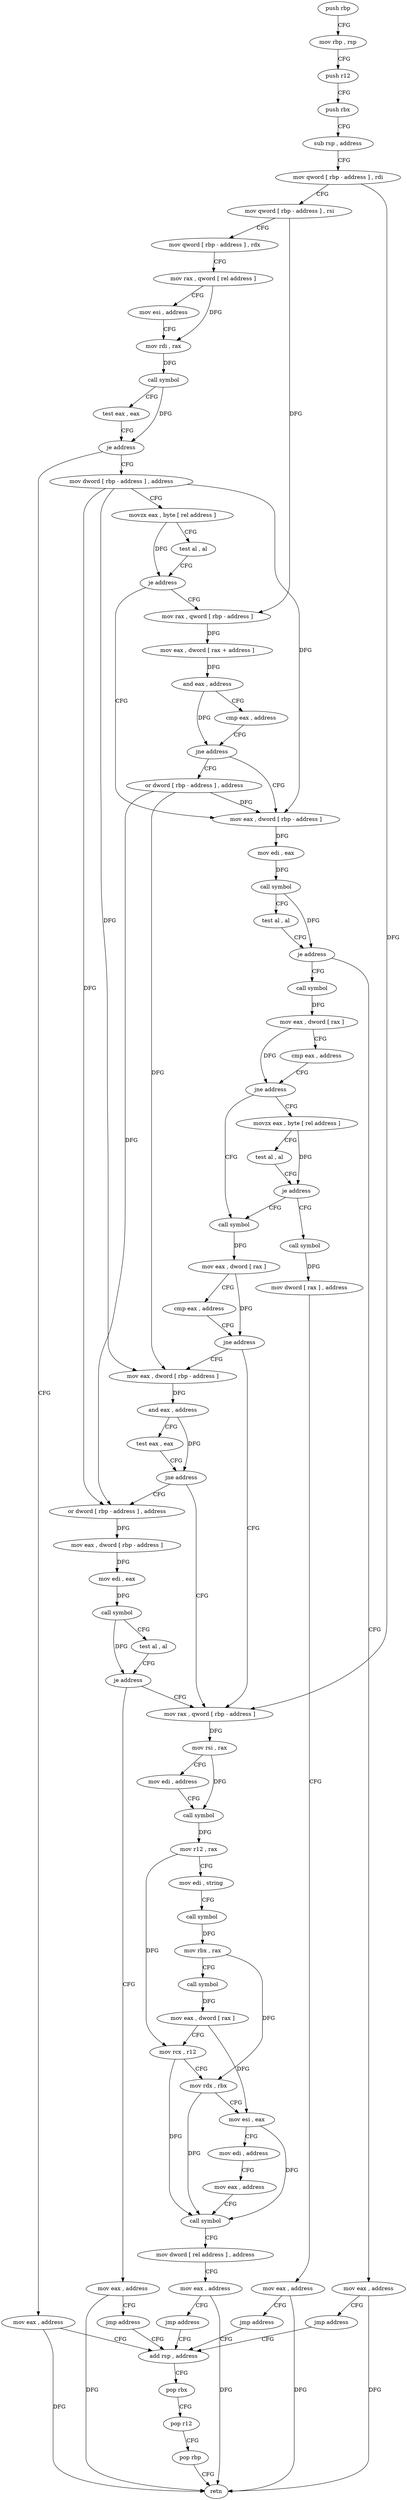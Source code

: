 digraph "func" {
"4215397" [label = "push rbp" ]
"4215398" [label = "mov rbp , rsp" ]
"4215401" [label = "push r12" ]
"4215403" [label = "push rbx" ]
"4215404" [label = "sub rsp , address" ]
"4215408" [label = "mov qword [ rbp - address ] , rdi" ]
"4215412" [label = "mov qword [ rbp - address ] , rsi" ]
"4215416" [label = "mov qword [ rbp - address ] , rdx" ]
"4215420" [label = "mov rax , qword [ rel address ]" ]
"4215427" [label = "mov esi , address" ]
"4215432" [label = "mov rdi , rax" ]
"4215435" [label = "call symbol" ]
"4215440" [label = "test eax , eax" ]
"4215442" [label = "je address" ]
"4215692" [label = "mov eax , address" ]
"4215448" [label = "mov dword [ rbp - address ] , address" ]
"4215697" [label = "add rsp , address" ]
"4215455" [label = "movzx eax , byte [ rel address ]" ]
"4215462" [label = "test al , al" ]
"4215464" [label = "je address" ]
"4215492" [label = "mov eax , dword [ rbp - address ]" ]
"4215466" [label = "mov rax , qword [ rbp - address ]" ]
"4215495" [label = "mov edi , eax" ]
"4215497" [label = "call symbol" ]
"4215502" [label = "test al , al" ]
"4215504" [label = "je address" ]
"4215516" [label = "call symbol" ]
"4215506" [label = "mov eax , address" ]
"4215470" [label = "mov eax , dword [ rax + address ]" ]
"4215473" [label = "and eax , address" ]
"4215478" [label = "cmp eax , address" ]
"4215483" [label = "jne address" ]
"4215485" [label = "or dword [ rbp - address ] , address" ]
"4215521" [label = "mov eax , dword [ rax ]" ]
"4215523" [label = "cmp eax , address" ]
"4215526" [label = "jne address" ]
"4215560" [label = "call symbol" ]
"4215528" [label = "movzx eax , byte [ rel address ]" ]
"4215511" [label = "jmp address" ]
"4215565" [label = "mov eax , dword [ rax ]" ]
"4215567" [label = "cmp eax , address" ]
"4215570" [label = "jne address" ]
"4215612" [label = "mov rax , qword [ rbp - address ]" ]
"4215572" [label = "mov eax , dword [ rbp - address ]" ]
"4215535" [label = "test al , al" ]
"4215537" [label = "je address" ]
"4215539" [label = "call symbol" ]
"4215701" [label = "pop rbx" ]
"4215702" [label = "pop r12" ]
"4215704" [label = "pop rbp" ]
"4215705" [label = "retn" ]
"4215616" [label = "mov rsi , rax" ]
"4215619" [label = "mov edi , address" ]
"4215624" [label = "call symbol" ]
"4215629" [label = "mov r12 , rax" ]
"4215632" [label = "mov edi , string" ]
"4215637" [label = "call symbol" ]
"4215642" [label = "mov rbx , rax" ]
"4215645" [label = "call symbol" ]
"4215650" [label = "mov eax , dword [ rax ]" ]
"4215652" [label = "mov rcx , r12" ]
"4215655" [label = "mov rdx , rbx" ]
"4215658" [label = "mov esi , eax" ]
"4215660" [label = "mov edi , address" ]
"4215665" [label = "mov eax , address" ]
"4215670" [label = "call symbol" ]
"4215675" [label = "mov dword [ rel address ] , address" ]
"4215685" [label = "mov eax , address" ]
"4215690" [label = "jmp address" ]
"4215575" [label = "and eax , address" ]
"4215580" [label = "test eax , eax" ]
"4215582" [label = "jne address" ]
"4215584" [label = "or dword [ rbp - address ] , address" ]
"4215544" [label = "mov dword [ rax ] , address" ]
"4215550" [label = "mov eax , address" ]
"4215555" [label = "jmp address" ]
"4215591" [label = "mov eax , dword [ rbp - address ]" ]
"4215594" [label = "mov edi , eax" ]
"4215596" [label = "call symbol" ]
"4215601" [label = "test al , al" ]
"4215603" [label = "je address" ]
"4215605" [label = "mov eax , address" ]
"4215610" [label = "jmp address" ]
"4215397" -> "4215398" [ label = "CFG" ]
"4215398" -> "4215401" [ label = "CFG" ]
"4215401" -> "4215403" [ label = "CFG" ]
"4215403" -> "4215404" [ label = "CFG" ]
"4215404" -> "4215408" [ label = "CFG" ]
"4215408" -> "4215412" [ label = "CFG" ]
"4215408" -> "4215612" [ label = "DFG" ]
"4215412" -> "4215416" [ label = "CFG" ]
"4215412" -> "4215466" [ label = "DFG" ]
"4215416" -> "4215420" [ label = "CFG" ]
"4215420" -> "4215427" [ label = "CFG" ]
"4215420" -> "4215432" [ label = "DFG" ]
"4215427" -> "4215432" [ label = "CFG" ]
"4215432" -> "4215435" [ label = "DFG" ]
"4215435" -> "4215440" [ label = "CFG" ]
"4215435" -> "4215442" [ label = "DFG" ]
"4215440" -> "4215442" [ label = "CFG" ]
"4215442" -> "4215692" [ label = "CFG" ]
"4215442" -> "4215448" [ label = "CFG" ]
"4215692" -> "4215697" [ label = "CFG" ]
"4215692" -> "4215705" [ label = "DFG" ]
"4215448" -> "4215455" [ label = "CFG" ]
"4215448" -> "4215492" [ label = "DFG" ]
"4215448" -> "4215572" [ label = "DFG" ]
"4215448" -> "4215584" [ label = "DFG" ]
"4215697" -> "4215701" [ label = "CFG" ]
"4215455" -> "4215462" [ label = "CFG" ]
"4215455" -> "4215464" [ label = "DFG" ]
"4215462" -> "4215464" [ label = "CFG" ]
"4215464" -> "4215492" [ label = "CFG" ]
"4215464" -> "4215466" [ label = "CFG" ]
"4215492" -> "4215495" [ label = "DFG" ]
"4215466" -> "4215470" [ label = "DFG" ]
"4215495" -> "4215497" [ label = "DFG" ]
"4215497" -> "4215502" [ label = "CFG" ]
"4215497" -> "4215504" [ label = "DFG" ]
"4215502" -> "4215504" [ label = "CFG" ]
"4215504" -> "4215516" [ label = "CFG" ]
"4215504" -> "4215506" [ label = "CFG" ]
"4215516" -> "4215521" [ label = "DFG" ]
"4215506" -> "4215511" [ label = "CFG" ]
"4215506" -> "4215705" [ label = "DFG" ]
"4215470" -> "4215473" [ label = "DFG" ]
"4215473" -> "4215478" [ label = "CFG" ]
"4215473" -> "4215483" [ label = "DFG" ]
"4215478" -> "4215483" [ label = "CFG" ]
"4215483" -> "4215492" [ label = "CFG" ]
"4215483" -> "4215485" [ label = "CFG" ]
"4215485" -> "4215492" [ label = "DFG" ]
"4215485" -> "4215572" [ label = "DFG" ]
"4215485" -> "4215584" [ label = "DFG" ]
"4215521" -> "4215523" [ label = "CFG" ]
"4215521" -> "4215526" [ label = "DFG" ]
"4215523" -> "4215526" [ label = "CFG" ]
"4215526" -> "4215560" [ label = "CFG" ]
"4215526" -> "4215528" [ label = "CFG" ]
"4215560" -> "4215565" [ label = "DFG" ]
"4215528" -> "4215535" [ label = "CFG" ]
"4215528" -> "4215537" [ label = "DFG" ]
"4215511" -> "4215697" [ label = "CFG" ]
"4215565" -> "4215567" [ label = "CFG" ]
"4215565" -> "4215570" [ label = "DFG" ]
"4215567" -> "4215570" [ label = "CFG" ]
"4215570" -> "4215612" [ label = "CFG" ]
"4215570" -> "4215572" [ label = "CFG" ]
"4215612" -> "4215616" [ label = "DFG" ]
"4215572" -> "4215575" [ label = "DFG" ]
"4215535" -> "4215537" [ label = "CFG" ]
"4215537" -> "4215560" [ label = "CFG" ]
"4215537" -> "4215539" [ label = "CFG" ]
"4215539" -> "4215544" [ label = "DFG" ]
"4215701" -> "4215702" [ label = "CFG" ]
"4215702" -> "4215704" [ label = "CFG" ]
"4215704" -> "4215705" [ label = "CFG" ]
"4215616" -> "4215619" [ label = "CFG" ]
"4215616" -> "4215624" [ label = "DFG" ]
"4215619" -> "4215624" [ label = "CFG" ]
"4215624" -> "4215629" [ label = "DFG" ]
"4215629" -> "4215632" [ label = "CFG" ]
"4215629" -> "4215652" [ label = "DFG" ]
"4215632" -> "4215637" [ label = "CFG" ]
"4215637" -> "4215642" [ label = "DFG" ]
"4215642" -> "4215645" [ label = "CFG" ]
"4215642" -> "4215655" [ label = "DFG" ]
"4215645" -> "4215650" [ label = "DFG" ]
"4215650" -> "4215652" [ label = "CFG" ]
"4215650" -> "4215658" [ label = "DFG" ]
"4215652" -> "4215655" [ label = "CFG" ]
"4215652" -> "4215670" [ label = "DFG" ]
"4215655" -> "4215658" [ label = "CFG" ]
"4215655" -> "4215670" [ label = "DFG" ]
"4215658" -> "4215660" [ label = "CFG" ]
"4215658" -> "4215670" [ label = "DFG" ]
"4215660" -> "4215665" [ label = "CFG" ]
"4215665" -> "4215670" [ label = "CFG" ]
"4215670" -> "4215675" [ label = "CFG" ]
"4215675" -> "4215685" [ label = "CFG" ]
"4215685" -> "4215690" [ label = "CFG" ]
"4215685" -> "4215705" [ label = "DFG" ]
"4215690" -> "4215697" [ label = "CFG" ]
"4215575" -> "4215580" [ label = "CFG" ]
"4215575" -> "4215582" [ label = "DFG" ]
"4215580" -> "4215582" [ label = "CFG" ]
"4215582" -> "4215612" [ label = "CFG" ]
"4215582" -> "4215584" [ label = "CFG" ]
"4215584" -> "4215591" [ label = "DFG" ]
"4215544" -> "4215550" [ label = "CFG" ]
"4215550" -> "4215555" [ label = "CFG" ]
"4215550" -> "4215705" [ label = "DFG" ]
"4215555" -> "4215697" [ label = "CFG" ]
"4215591" -> "4215594" [ label = "DFG" ]
"4215594" -> "4215596" [ label = "DFG" ]
"4215596" -> "4215601" [ label = "CFG" ]
"4215596" -> "4215603" [ label = "DFG" ]
"4215601" -> "4215603" [ label = "CFG" ]
"4215603" -> "4215612" [ label = "CFG" ]
"4215603" -> "4215605" [ label = "CFG" ]
"4215605" -> "4215610" [ label = "CFG" ]
"4215605" -> "4215705" [ label = "DFG" ]
"4215610" -> "4215697" [ label = "CFG" ]
}
